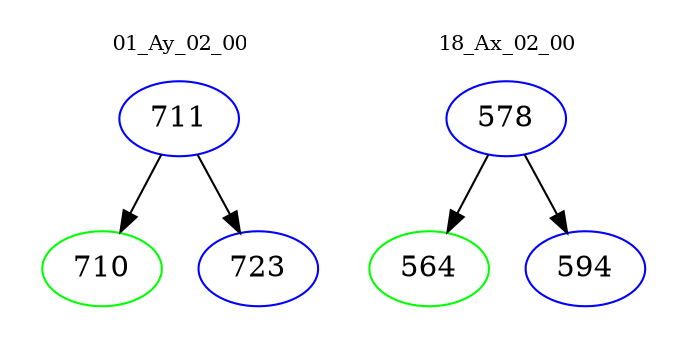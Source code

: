 digraph{
subgraph cluster_0 {
color = white
label = "01_Ay_02_00";
fontsize=10;
T0_711 [label="711", color="blue"]
T0_711 -> T0_710 [color="black"]
T0_710 [label="710", color="green"]
T0_711 -> T0_723 [color="black"]
T0_723 [label="723", color="blue"]
}
subgraph cluster_1 {
color = white
label = "18_Ax_02_00";
fontsize=10;
T1_578 [label="578", color="blue"]
T1_578 -> T1_564 [color="black"]
T1_564 [label="564", color="green"]
T1_578 -> T1_594 [color="black"]
T1_594 [label="594", color="blue"]
}
}
